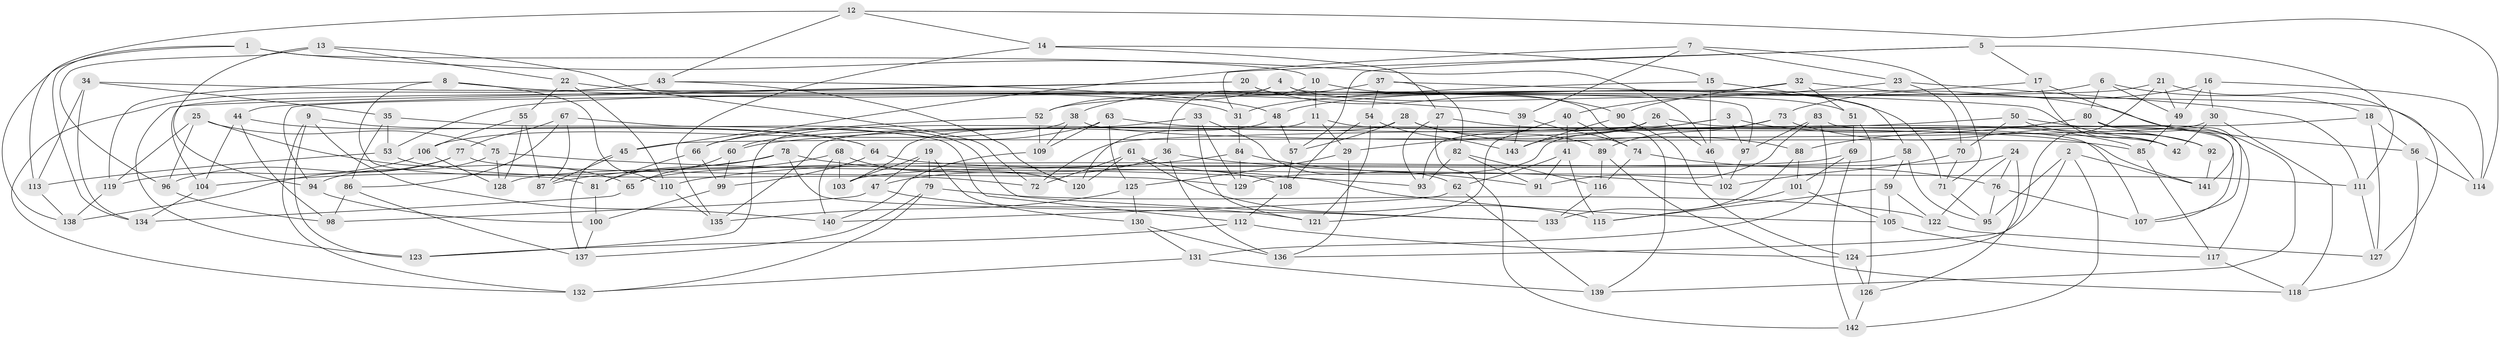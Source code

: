 // coarse degree distribution, {5: 0.19444444444444445, 6: 0.5, 4: 0.20833333333333334, 8: 0.041666666666666664, 7: 0.05555555555555555}
// Generated by graph-tools (version 1.1) at 2025/38/03/04/25 23:38:17]
// undirected, 143 vertices, 286 edges
graph export_dot {
  node [color=gray90,style=filled];
  1;
  2;
  3;
  4;
  5;
  6;
  7;
  8;
  9;
  10;
  11;
  12;
  13;
  14;
  15;
  16;
  17;
  18;
  19;
  20;
  21;
  22;
  23;
  24;
  25;
  26;
  27;
  28;
  29;
  30;
  31;
  32;
  33;
  34;
  35;
  36;
  37;
  38;
  39;
  40;
  41;
  42;
  43;
  44;
  45;
  46;
  47;
  48;
  49;
  50;
  51;
  52;
  53;
  54;
  55;
  56;
  57;
  58;
  59;
  60;
  61;
  62;
  63;
  64;
  65;
  66;
  67;
  68;
  69;
  70;
  71;
  72;
  73;
  74;
  75;
  76;
  77;
  78;
  79;
  80;
  81;
  82;
  83;
  84;
  85;
  86;
  87;
  88;
  89;
  90;
  91;
  92;
  93;
  94;
  95;
  96;
  97;
  98;
  99;
  100;
  101;
  102;
  103;
  104;
  105;
  106;
  107;
  108;
  109;
  110;
  111;
  112;
  113;
  114;
  115;
  116;
  117;
  118;
  119;
  120;
  121;
  122;
  123;
  124;
  125;
  126;
  127;
  128;
  129;
  130;
  131;
  132;
  133;
  134;
  135;
  136;
  137;
  138;
  139;
  140;
  141;
  142;
  143;
  1 -- 134;
  1 -- 10;
  1 -- 46;
  1 -- 138;
  2 -- 95;
  2 -- 142;
  2 -- 141;
  2 -- 136;
  3 -- 97;
  3 -- 93;
  3 -- 85;
  3 -- 29;
  4 -- 51;
  4 -- 104;
  4 -- 97;
  4 -- 52;
  5 -- 57;
  5 -- 17;
  5 -- 111;
  5 -- 31;
  6 -- 49;
  6 -- 53;
  6 -- 80;
  6 -- 18;
  7 -- 71;
  7 -- 45;
  7 -- 39;
  7 -- 23;
  8 -- 110;
  8 -- 119;
  8 -- 39;
  8 -- 81;
  9 -- 64;
  9 -- 140;
  9 -- 123;
  9 -- 132;
  10 -- 71;
  10 -- 11;
  10 -- 36;
  11 -- 123;
  11 -- 29;
  11 -- 42;
  12 -- 114;
  12 -- 43;
  12 -- 14;
  12 -- 113;
  13 -- 94;
  13 -- 96;
  13 -- 22;
  13 -- 72;
  14 -- 27;
  14 -- 15;
  14 -- 135;
  15 -- 46;
  15 -- 31;
  15 -- 58;
  16 -- 114;
  16 -- 73;
  16 -- 30;
  16 -- 49;
  17 -- 42;
  17 -- 107;
  17 -- 48;
  18 -- 72;
  18 -- 127;
  18 -- 56;
  19 -- 79;
  19 -- 47;
  19 -- 103;
  19 -- 130;
  20 -- 90;
  20 -- 139;
  20 -- 123;
  20 -- 44;
  21 -- 52;
  21 -- 127;
  21 -- 124;
  21 -- 49;
  22 -- 31;
  22 -- 110;
  22 -- 55;
  23 -- 70;
  23 -- 40;
  23 -- 111;
  24 -- 122;
  24 -- 126;
  24 -- 65;
  24 -- 76;
  25 -- 75;
  25 -- 65;
  25 -- 119;
  25 -- 96;
  26 -- 46;
  26 -- 107;
  26 -- 143;
  26 -- 135;
  27 -- 42;
  27 -- 142;
  27 -- 93;
  28 -- 88;
  28 -- 89;
  28 -- 57;
  28 -- 120;
  29 -- 136;
  29 -- 125;
  30 -- 42;
  30 -- 118;
  30 -- 45;
  31 -- 84;
  32 -- 56;
  32 -- 51;
  32 -- 90;
  32 -- 94;
  33 -- 121;
  33 -- 129;
  33 -- 62;
  33 -- 60;
  34 -- 114;
  34 -- 113;
  34 -- 134;
  34 -- 35;
  35 -- 53;
  35 -- 86;
  35 -- 112;
  36 -- 47;
  36 -- 136;
  36 -- 102;
  37 -- 92;
  37 -- 82;
  37 -- 38;
  37 -- 54;
  38 -- 106;
  38 -- 109;
  38 -- 85;
  39 -- 74;
  39 -- 143;
  40 -- 41;
  40 -- 74;
  40 -- 121;
  41 -- 62;
  41 -- 91;
  41 -- 115;
  43 -- 120;
  43 -- 132;
  43 -- 48;
  44 -- 98;
  44 -- 64;
  44 -- 104;
  45 -- 87;
  45 -- 137;
  46 -- 102;
  47 -- 98;
  47 -- 121;
  48 -- 103;
  48 -- 57;
  49 -- 85;
  50 -- 92;
  50 -- 70;
  50 -- 60;
  50 -- 117;
  51 -- 69;
  51 -- 126;
  52 -- 109;
  52 -- 66;
  53 -- 113;
  53 -- 72;
  54 -- 121;
  54 -- 143;
  54 -- 108;
  55 -- 128;
  55 -- 87;
  55 -- 106;
  56 -- 114;
  56 -- 118;
  57 -- 108;
  58 -- 59;
  58 -- 95;
  58 -- 128;
  59 -- 105;
  59 -- 115;
  59 -- 122;
  60 -- 99;
  60 -- 65;
  61 -- 120;
  61 -- 115;
  61 -- 108;
  61 -- 72;
  62 -- 139;
  62 -- 140;
  63 -- 125;
  63 -- 141;
  63 -- 109;
  63 -- 66;
  64 -- 99;
  64 -- 111;
  65 -- 134;
  66 -- 81;
  66 -- 99;
  67 -- 77;
  67 -- 87;
  67 -- 133;
  67 -- 86;
  68 -- 103;
  68 -- 120;
  68 -- 140;
  68 -- 87;
  69 -- 101;
  69 -- 103;
  69 -- 142;
  70 -- 102;
  70 -- 71;
  71 -- 95;
  73 -- 89;
  73 -- 129;
  73 -- 92;
  74 -- 76;
  74 -- 116;
  75 -- 94;
  75 -- 128;
  75 -- 93;
  76 -- 95;
  76 -- 107;
  77 -- 129;
  77 -- 96;
  77 -- 138;
  78 -- 133;
  78 -- 104;
  78 -- 81;
  78 -- 105;
  79 -- 132;
  79 -- 137;
  79 -- 122;
  80 -- 88;
  80 -- 141;
  80 -- 139;
  81 -- 100;
  82 -- 91;
  82 -- 116;
  82 -- 93;
  83 -- 107;
  83 -- 91;
  83 -- 131;
  83 -- 97;
  84 -- 129;
  84 -- 91;
  84 -- 110;
  85 -- 117;
  86 -- 137;
  86 -- 98;
  88 -- 101;
  88 -- 133;
  89 -- 118;
  89 -- 116;
  90 -- 124;
  90 -- 143;
  92 -- 141;
  94 -- 100;
  96 -- 98;
  97 -- 102;
  99 -- 100;
  100 -- 137;
  101 -- 115;
  101 -- 105;
  104 -- 134;
  105 -- 117;
  106 -- 128;
  106 -- 119;
  108 -- 112;
  109 -- 140;
  110 -- 135;
  111 -- 127;
  112 -- 124;
  112 -- 123;
  113 -- 138;
  116 -- 133;
  117 -- 118;
  119 -- 138;
  122 -- 127;
  124 -- 126;
  125 -- 130;
  125 -- 135;
  126 -- 142;
  130 -- 136;
  130 -- 131;
  131 -- 132;
  131 -- 139;
}
